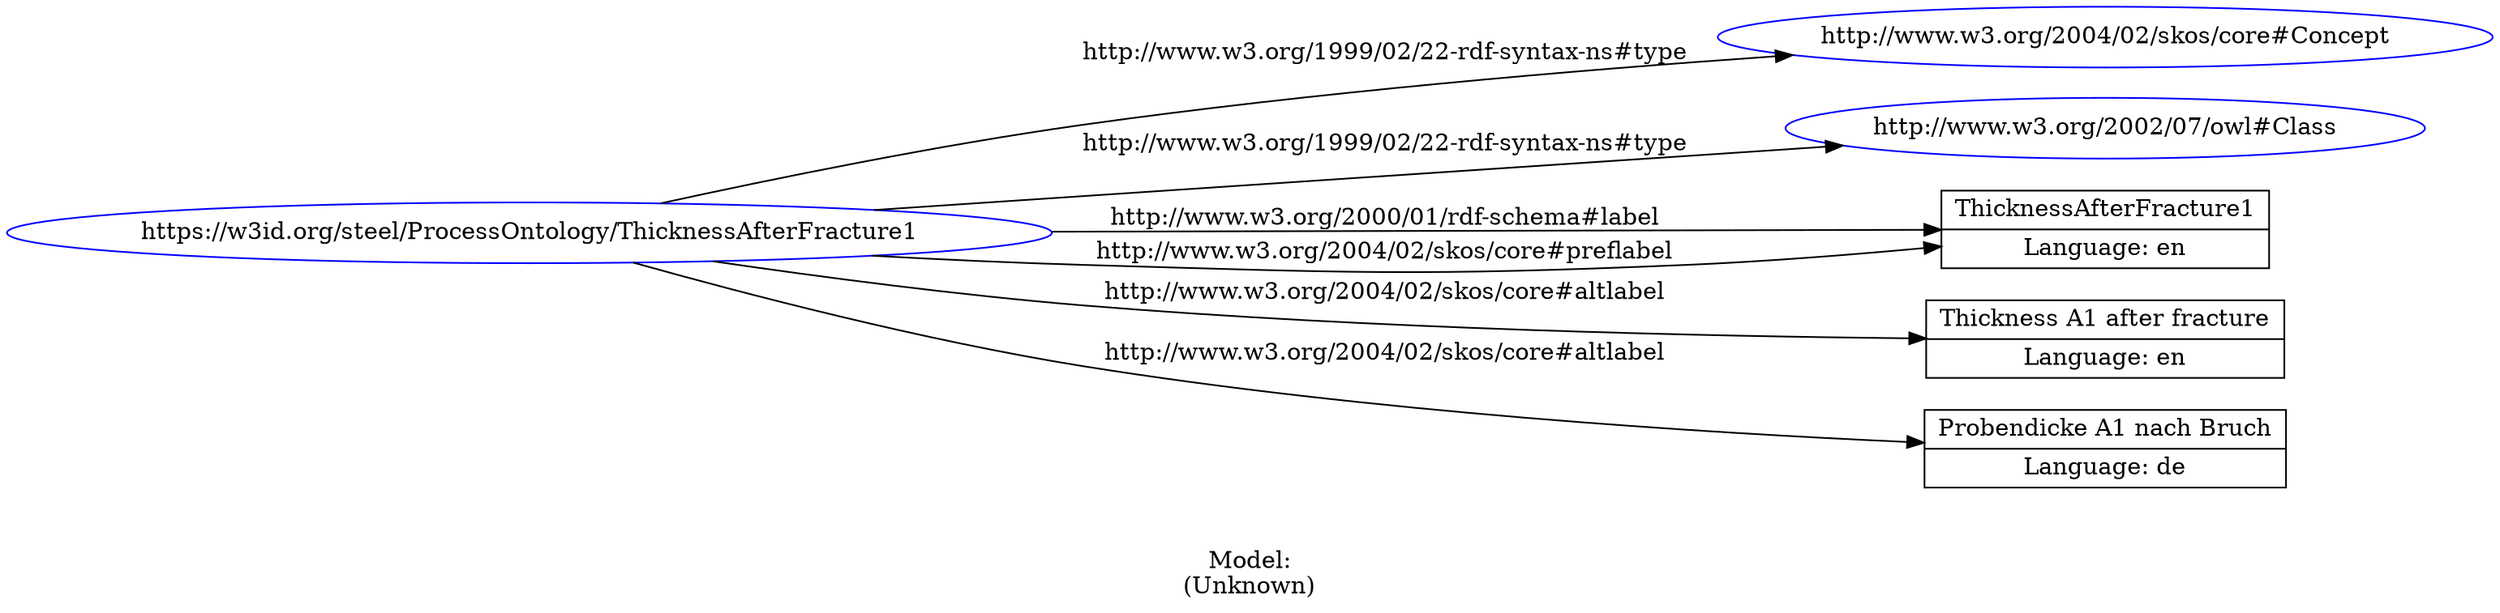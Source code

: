 digraph {
	rankdir = LR;
	charset="utf-8";

	"Rhttps://w3id.org/steel/ProcessOntology/ThicknessAfterFracture1" -> "Rhttp://www.w3.org/2004/02/skos/core#Concept" [ label="http://www.w3.org/1999/02/22-rdf-syntax-ns#type" ];
	"Rhttps://w3id.org/steel/ProcessOntology/ThicknessAfterFracture1" -> "Rhttp://www.w3.org/2002/07/owl#Class" [ label="http://www.w3.org/1999/02/22-rdf-syntax-ns#type" ];
	"Rhttps://w3id.org/steel/ProcessOntology/ThicknessAfterFracture1" -> "LThicknessAfterFracture1|Language: en" [ label="http://www.w3.org/2000/01/rdf-schema#label" ];
	"Rhttps://w3id.org/steel/ProcessOntology/ThicknessAfterFracture1" -> "LThickness A1 after fracture|Language: en" [ label="http://www.w3.org/2004/02/skos/core#altlabel" ];
	"Rhttps://w3id.org/steel/ProcessOntology/ThicknessAfterFracture1" -> "LProbendicke A1 nach Bruch|Language: de" [ label="http://www.w3.org/2004/02/skos/core#altlabel" ];
	"Rhttps://w3id.org/steel/ProcessOntology/ThicknessAfterFracture1" -> "LThicknessAfterFracture1|Language: en" [ label="http://www.w3.org/2004/02/skos/core#preflabel" ];

	// Resources
	"Rhttps://w3id.org/steel/ProcessOntology/ThicknessAfterFracture1" [ label="https://w3id.org/steel/ProcessOntology/ThicknessAfterFracture1", shape = ellipse, color = blue ];
	"Rhttp://www.w3.org/2004/02/skos/core#Concept" [ label="http://www.w3.org/2004/02/skos/core#Concept", shape = ellipse, color = blue ];
	"Rhttp://www.w3.org/2002/07/owl#Class" [ label="http://www.w3.org/2002/07/owl#Class", shape = ellipse, color = blue ];

	// Anonymous nodes

	// Literals
	"LThicknessAfterFracture1|Language: en" [ label="ThicknessAfterFracture1|Language: en", shape = record ];
	"LThickness A1 after fracture|Language: en" [ label="Thickness A1 after fracture|Language: en", shape = record ];
	"LProbendicke A1 nach Bruch|Language: de" [ label="Probendicke A1 nach Bruch|Language: de", shape = record ];

	label="\n\nModel:\n(Unknown)";
}
